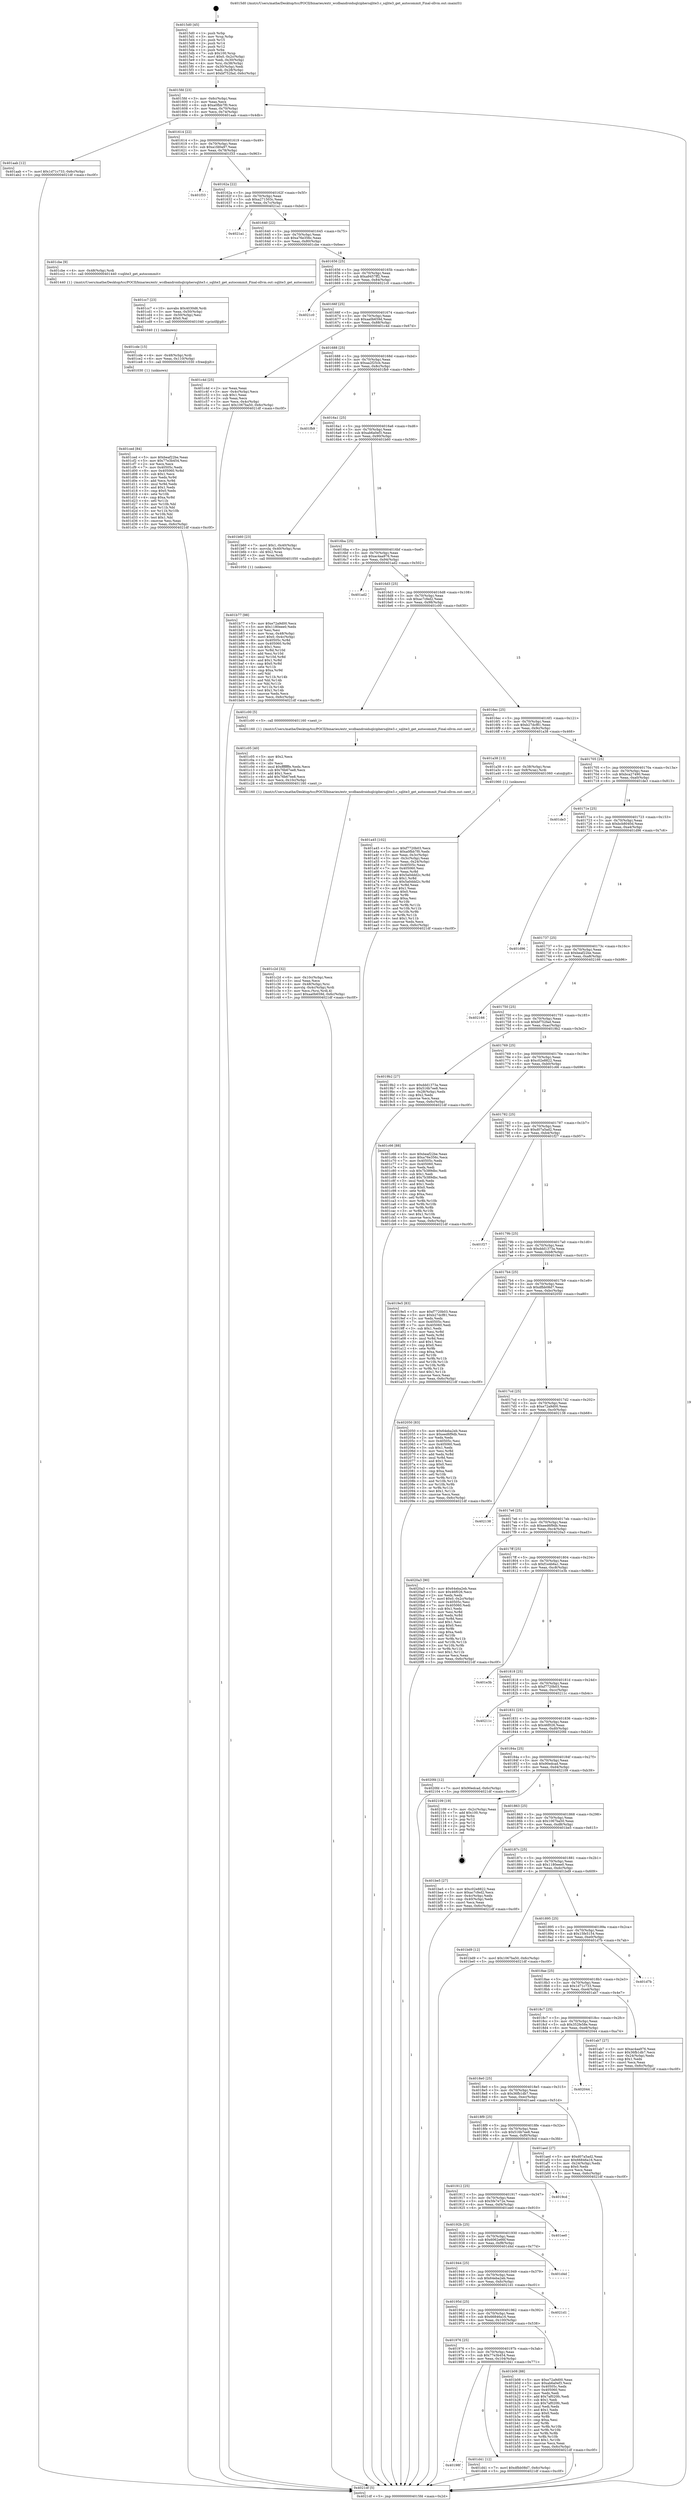digraph "0x4015d0" {
  label = "0x4015d0 (/mnt/c/Users/mathe/Desktop/tcc/POCII/binaries/extr_wcdbandroidsqlciphersqlite3.c_sqlite3_get_autocommit_Final-ollvm.out::main(0))"
  labelloc = "t"
  node[shape=record]

  Entry [label="",width=0.3,height=0.3,shape=circle,fillcolor=black,style=filled]
  "0x4015fd" [label="{
     0x4015fd [23]\l
     | [instrs]\l
     &nbsp;&nbsp;0x4015fd \<+3\>: mov -0x6c(%rbp),%eax\l
     &nbsp;&nbsp;0x401600 \<+2\>: mov %eax,%ecx\l
     &nbsp;&nbsp;0x401602 \<+6\>: sub $0xa0fbb7f0,%ecx\l
     &nbsp;&nbsp;0x401608 \<+3\>: mov %eax,-0x70(%rbp)\l
     &nbsp;&nbsp;0x40160b \<+3\>: mov %ecx,-0x74(%rbp)\l
     &nbsp;&nbsp;0x40160e \<+6\>: je 0000000000401aab \<main+0x4db\>\l
  }"]
  "0x401aab" [label="{
     0x401aab [12]\l
     | [instrs]\l
     &nbsp;&nbsp;0x401aab \<+7\>: movl $0x1d71c733,-0x6c(%rbp)\l
     &nbsp;&nbsp;0x401ab2 \<+5\>: jmp 00000000004021df \<main+0xc0f\>\l
  }"]
  "0x401614" [label="{
     0x401614 [22]\l
     | [instrs]\l
     &nbsp;&nbsp;0x401614 \<+5\>: jmp 0000000000401619 \<main+0x49\>\l
     &nbsp;&nbsp;0x401619 \<+3\>: mov -0x70(%rbp),%eax\l
     &nbsp;&nbsp;0x40161c \<+5\>: sub $0xa1fd0a97,%eax\l
     &nbsp;&nbsp;0x401621 \<+3\>: mov %eax,-0x78(%rbp)\l
     &nbsp;&nbsp;0x401624 \<+6\>: je 0000000000401f33 \<main+0x963\>\l
  }"]
  Exit [label="",width=0.3,height=0.3,shape=circle,fillcolor=black,style=filled,peripheries=2]
  "0x401f33" [label="{
     0x401f33\l
  }", style=dashed]
  "0x40162a" [label="{
     0x40162a [22]\l
     | [instrs]\l
     &nbsp;&nbsp;0x40162a \<+5\>: jmp 000000000040162f \<main+0x5f\>\l
     &nbsp;&nbsp;0x40162f \<+3\>: mov -0x70(%rbp),%eax\l
     &nbsp;&nbsp;0x401632 \<+5\>: sub $0xa271503c,%eax\l
     &nbsp;&nbsp;0x401637 \<+3\>: mov %eax,-0x7c(%rbp)\l
     &nbsp;&nbsp;0x40163a \<+6\>: je 00000000004021a1 \<main+0xbd1\>\l
  }"]
  "0x40198f" [label="{
     0x40198f\l
  }", style=dashed]
  "0x4021a1" [label="{
     0x4021a1\l
  }", style=dashed]
  "0x401640" [label="{
     0x401640 [22]\l
     | [instrs]\l
     &nbsp;&nbsp;0x401640 \<+5\>: jmp 0000000000401645 \<main+0x75\>\l
     &nbsp;&nbsp;0x401645 \<+3\>: mov -0x70(%rbp),%eax\l
     &nbsp;&nbsp;0x401648 \<+5\>: sub $0xa76e356c,%eax\l
     &nbsp;&nbsp;0x40164d \<+3\>: mov %eax,-0x80(%rbp)\l
     &nbsp;&nbsp;0x401650 \<+6\>: je 0000000000401cbe \<main+0x6ee\>\l
  }"]
  "0x401d41" [label="{
     0x401d41 [12]\l
     | [instrs]\l
     &nbsp;&nbsp;0x401d41 \<+7\>: movl $0xdfbb08d7,-0x6c(%rbp)\l
     &nbsp;&nbsp;0x401d48 \<+5\>: jmp 00000000004021df \<main+0xc0f\>\l
  }"]
  "0x401cbe" [label="{
     0x401cbe [9]\l
     | [instrs]\l
     &nbsp;&nbsp;0x401cbe \<+4\>: mov -0x48(%rbp),%rdi\l
     &nbsp;&nbsp;0x401cc2 \<+5\>: call 0000000000401440 \<sqlite3_get_autocommit\>\l
     | [calls]\l
     &nbsp;&nbsp;0x401440 \{1\} (/mnt/c/Users/mathe/Desktop/tcc/POCII/binaries/extr_wcdbandroidsqlciphersqlite3.c_sqlite3_get_autocommit_Final-ollvm.out::sqlite3_get_autocommit)\l
  }"]
  "0x401656" [label="{
     0x401656 [25]\l
     | [instrs]\l
     &nbsp;&nbsp;0x401656 \<+5\>: jmp 000000000040165b \<main+0x8b\>\l
     &nbsp;&nbsp;0x40165b \<+3\>: mov -0x70(%rbp),%eax\l
     &nbsp;&nbsp;0x40165e \<+5\>: sub $0xa9457ff2,%eax\l
     &nbsp;&nbsp;0x401663 \<+6\>: mov %eax,-0x84(%rbp)\l
     &nbsp;&nbsp;0x401669 \<+6\>: je 00000000004021c0 \<main+0xbf0\>\l
  }"]
  "0x401ced" [label="{
     0x401ced [84]\l
     | [instrs]\l
     &nbsp;&nbsp;0x401ced \<+5\>: mov $0xbeaf22be,%eax\l
     &nbsp;&nbsp;0x401cf2 \<+5\>: mov $0x77e3b454,%esi\l
     &nbsp;&nbsp;0x401cf7 \<+2\>: xor %ecx,%ecx\l
     &nbsp;&nbsp;0x401cf9 \<+7\>: mov 0x40505c,%edx\l
     &nbsp;&nbsp;0x401d00 \<+8\>: mov 0x405060,%r8d\l
     &nbsp;&nbsp;0x401d08 \<+3\>: sub $0x1,%ecx\l
     &nbsp;&nbsp;0x401d0b \<+3\>: mov %edx,%r9d\l
     &nbsp;&nbsp;0x401d0e \<+3\>: add %ecx,%r9d\l
     &nbsp;&nbsp;0x401d11 \<+4\>: imul %r9d,%edx\l
     &nbsp;&nbsp;0x401d15 \<+3\>: and $0x1,%edx\l
     &nbsp;&nbsp;0x401d18 \<+3\>: cmp $0x0,%edx\l
     &nbsp;&nbsp;0x401d1b \<+4\>: sete %r10b\l
     &nbsp;&nbsp;0x401d1f \<+4\>: cmp $0xa,%r8d\l
     &nbsp;&nbsp;0x401d23 \<+4\>: setl %r11b\l
     &nbsp;&nbsp;0x401d27 \<+3\>: mov %r10b,%bl\l
     &nbsp;&nbsp;0x401d2a \<+3\>: and %r11b,%bl\l
     &nbsp;&nbsp;0x401d2d \<+3\>: xor %r11b,%r10b\l
     &nbsp;&nbsp;0x401d30 \<+3\>: or %r10b,%bl\l
     &nbsp;&nbsp;0x401d33 \<+3\>: test $0x1,%bl\l
     &nbsp;&nbsp;0x401d36 \<+3\>: cmovne %esi,%eax\l
     &nbsp;&nbsp;0x401d39 \<+3\>: mov %eax,-0x6c(%rbp)\l
     &nbsp;&nbsp;0x401d3c \<+5\>: jmp 00000000004021df \<main+0xc0f\>\l
  }"]
  "0x4021c0" [label="{
     0x4021c0\l
  }", style=dashed]
  "0x40166f" [label="{
     0x40166f [25]\l
     | [instrs]\l
     &nbsp;&nbsp;0x40166f \<+5\>: jmp 0000000000401674 \<main+0xa4\>\l
     &nbsp;&nbsp;0x401674 \<+3\>: mov -0x70(%rbp),%eax\l
     &nbsp;&nbsp;0x401677 \<+5\>: sub $0xaa0b659d,%eax\l
     &nbsp;&nbsp;0x40167c \<+6\>: mov %eax,-0x88(%rbp)\l
     &nbsp;&nbsp;0x401682 \<+6\>: je 0000000000401c4d \<main+0x67d\>\l
  }"]
  "0x401cde" [label="{
     0x401cde [15]\l
     | [instrs]\l
     &nbsp;&nbsp;0x401cde \<+4\>: mov -0x48(%rbp),%rdi\l
     &nbsp;&nbsp;0x401ce2 \<+6\>: mov %eax,-0x110(%rbp)\l
     &nbsp;&nbsp;0x401ce8 \<+5\>: call 0000000000401030 \<free@plt\>\l
     | [calls]\l
     &nbsp;&nbsp;0x401030 \{1\} (unknown)\l
  }"]
  "0x401c4d" [label="{
     0x401c4d [25]\l
     | [instrs]\l
     &nbsp;&nbsp;0x401c4d \<+2\>: xor %eax,%eax\l
     &nbsp;&nbsp;0x401c4f \<+3\>: mov -0x4c(%rbp),%ecx\l
     &nbsp;&nbsp;0x401c52 \<+3\>: sub $0x1,%eax\l
     &nbsp;&nbsp;0x401c55 \<+2\>: sub %eax,%ecx\l
     &nbsp;&nbsp;0x401c57 \<+3\>: mov %ecx,-0x4c(%rbp)\l
     &nbsp;&nbsp;0x401c5a \<+7\>: movl $0x1067ba50,-0x6c(%rbp)\l
     &nbsp;&nbsp;0x401c61 \<+5\>: jmp 00000000004021df \<main+0xc0f\>\l
  }"]
  "0x401688" [label="{
     0x401688 [25]\l
     | [instrs]\l
     &nbsp;&nbsp;0x401688 \<+5\>: jmp 000000000040168d \<main+0xbd\>\l
     &nbsp;&nbsp;0x40168d \<+3\>: mov -0x70(%rbp),%eax\l
     &nbsp;&nbsp;0x401690 \<+5\>: sub $0xaa2f25cb,%eax\l
     &nbsp;&nbsp;0x401695 \<+6\>: mov %eax,-0x8c(%rbp)\l
     &nbsp;&nbsp;0x40169b \<+6\>: je 0000000000401fb9 \<main+0x9e9\>\l
  }"]
  "0x401cc7" [label="{
     0x401cc7 [23]\l
     | [instrs]\l
     &nbsp;&nbsp;0x401cc7 \<+10\>: movabs $0x4030d6,%rdi\l
     &nbsp;&nbsp;0x401cd1 \<+3\>: mov %eax,-0x50(%rbp)\l
     &nbsp;&nbsp;0x401cd4 \<+3\>: mov -0x50(%rbp),%esi\l
     &nbsp;&nbsp;0x401cd7 \<+2\>: mov $0x0,%al\l
     &nbsp;&nbsp;0x401cd9 \<+5\>: call 0000000000401040 \<printf@plt\>\l
     | [calls]\l
     &nbsp;&nbsp;0x401040 \{1\} (unknown)\l
  }"]
  "0x401fb9" [label="{
     0x401fb9\l
  }", style=dashed]
  "0x4016a1" [label="{
     0x4016a1 [25]\l
     | [instrs]\l
     &nbsp;&nbsp;0x4016a1 \<+5\>: jmp 00000000004016a6 \<main+0xd6\>\l
     &nbsp;&nbsp;0x4016a6 \<+3\>: mov -0x70(%rbp),%eax\l
     &nbsp;&nbsp;0x4016a9 \<+5\>: sub $0xab6a0ef3,%eax\l
     &nbsp;&nbsp;0x4016ae \<+6\>: mov %eax,-0x90(%rbp)\l
     &nbsp;&nbsp;0x4016b4 \<+6\>: je 0000000000401b60 \<main+0x590\>\l
  }"]
  "0x401c2d" [label="{
     0x401c2d [32]\l
     | [instrs]\l
     &nbsp;&nbsp;0x401c2d \<+6\>: mov -0x10c(%rbp),%ecx\l
     &nbsp;&nbsp;0x401c33 \<+3\>: imul %eax,%ecx\l
     &nbsp;&nbsp;0x401c36 \<+4\>: mov -0x48(%rbp),%rsi\l
     &nbsp;&nbsp;0x401c3a \<+4\>: movslq -0x4c(%rbp),%rdi\l
     &nbsp;&nbsp;0x401c3e \<+3\>: mov %ecx,(%rsi,%rdi,4)\l
     &nbsp;&nbsp;0x401c41 \<+7\>: movl $0xaa0b659d,-0x6c(%rbp)\l
     &nbsp;&nbsp;0x401c48 \<+5\>: jmp 00000000004021df \<main+0xc0f\>\l
  }"]
  "0x401b60" [label="{
     0x401b60 [23]\l
     | [instrs]\l
     &nbsp;&nbsp;0x401b60 \<+7\>: movl $0x1,-0x40(%rbp)\l
     &nbsp;&nbsp;0x401b67 \<+4\>: movslq -0x40(%rbp),%rax\l
     &nbsp;&nbsp;0x401b6b \<+4\>: shl $0x2,%rax\l
     &nbsp;&nbsp;0x401b6f \<+3\>: mov %rax,%rdi\l
     &nbsp;&nbsp;0x401b72 \<+5\>: call 0000000000401050 \<malloc@plt\>\l
     | [calls]\l
     &nbsp;&nbsp;0x401050 \{1\} (unknown)\l
  }"]
  "0x4016ba" [label="{
     0x4016ba [25]\l
     | [instrs]\l
     &nbsp;&nbsp;0x4016ba \<+5\>: jmp 00000000004016bf \<main+0xef\>\l
     &nbsp;&nbsp;0x4016bf \<+3\>: mov -0x70(%rbp),%eax\l
     &nbsp;&nbsp;0x4016c2 \<+5\>: sub $0xac4aa976,%eax\l
     &nbsp;&nbsp;0x4016c7 \<+6\>: mov %eax,-0x94(%rbp)\l
     &nbsp;&nbsp;0x4016cd \<+6\>: je 0000000000401ad2 \<main+0x502\>\l
  }"]
  "0x401c05" [label="{
     0x401c05 [40]\l
     | [instrs]\l
     &nbsp;&nbsp;0x401c05 \<+5\>: mov $0x2,%ecx\l
     &nbsp;&nbsp;0x401c0a \<+1\>: cltd\l
     &nbsp;&nbsp;0x401c0b \<+2\>: idiv %ecx\l
     &nbsp;&nbsp;0x401c0d \<+6\>: imul $0xfffffffe,%edx,%ecx\l
     &nbsp;&nbsp;0x401c13 \<+6\>: sub $0x76b67ee8,%ecx\l
     &nbsp;&nbsp;0x401c19 \<+3\>: add $0x1,%ecx\l
     &nbsp;&nbsp;0x401c1c \<+6\>: add $0x76b67ee8,%ecx\l
     &nbsp;&nbsp;0x401c22 \<+6\>: mov %ecx,-0x10c(%rbp)\l
     &nbsp;&nbsp;0x401c28 \<+5\>: call 0000000000401160 \<next_i\>\l
     | [calls]\l
     &nbsp;&nbsp;0x401160 \{1\} (/mnt/c/Users/mathe/Desktop/tcc/POCII/binaries/extr_wcdbandroidsqlciphersqlite3.c_sqlite3_get_autocommit_Final-ollvm.out::next_i)\l
  }"]
  "0x401ad2" [label="{
     0x401ad2\l
  }", style=dashed]
  "0x4016d3" [label="{
     0x4016d3 [25]\l
     | [instrs]\l
     &nbsp;&nbsp;0x4016d3 \<+5\>: jmp 00000000004016d8 \<main+0x108\>\l
     &nbsp;&nbsp;0x4016d8 \<+3\>: mov -0x70(%rbp),%eax\l
     &nbsp;&nbsp;0x4016db \<+5\>: sub $0xac7cfed2,%eax\l
     &nbsp;&nbsp;0x4016e0 \<+6\>: mov %eax,-0x98(%rbp)\l
     &nbsp;&nbsp;0x4016e6 \<+6\>: je 0000000000401c00 \<main+0x630\>\l
  }"]
  "0x401b77" [label="{
     0x401b77 [98]\l
     | [instrs]\l
     &nbsp;&nbsp;0x401b77 \<+5\>: mov $0xe72a9d00,%ecx\l
     &nbsp;&nbsp;0x401b7c \<+5\>: mov $0x1180eee0,%edx\l
     &nbsp;&nbsp;0x401b81 \<+2\>: xor %esi,%esi\l
     &nbsp;&nbsp;0x401b83 \<+4\>: mov %rax,-0x48(%rbp)\l
     &nbsp;&nbsp;0x401b87 \<+7\>: movl $0x0,-0x4c(%rbp)\l
     &nbsp;&nbsp;0x401b8e \<+8\>: mov 0x40505c,%r8d\l
     &nbsp;&nbsp;0x401b96 \<+8\>: mov 0x405060,%r9d\l
     &nbsp;&nbsp;0x401b9e \<+3\>: sub $0x1,%esi\l
     &nbsp;&nbsp;0x401ba1 \<+3\>: mov %r8d,%r10d\l
     &nbsp;&nbsp;0x401ba4 \<+3\>: add %esi,%r10d\l
     &nbsp;&nbsp;0x401ba7 \<+4\>: imul %r10d,%r8d\l
     &nbsp;&nbsp;0x401bab \<+4\>: and $0x1,%r8d\l
     &nbsp;&nbsp;0x401baf \<+4\>: cmp $0x0,%r8d\l
     &nbsp;&nbsp;0x401bb3 \<+4\>: sete %r11b\l
     &nbsp;&nbsp;0x401bb7 \<+4\>: cmp $0xa,%r9d\l
     &nbsp;&nbsp;0x401bbb \<+3\>: setl %bl\l
     &nbsp;&nbsp;0x401bbe \<+3\>: mov %r11b,%r14b\l
     &nbsp;&nbsp;0x401bc1 \<+3\>: and %bl,%r14b\l
     &nbsp;&nbsp;0x401bc4 \<+3\>: xor %bl,%r11b\l
     &nbsp;&nbsp;0x401bc7 \<+3\>: or %r11b,%r14b\l
     &nbsp;&nbsp;0x401bca \<+4\>: test $0x1,%r14b\l
     &nbsp;&nbsp;0x401bce \<+3\>: cmovne %edx,%ecx\l
     &nbsp;&nbsp;0x401bd1 \<+3\>: mov %ecx,-0x6c(%rbp)\l
     &nbsp;&nbsp;0x401bd4 \<+5\>: jmp 00000000004021df \<main+0xc0f\>\l
  }"]
  "0x401c00" [label="{
     0x401c00 [5]\l
     | [instrs]\l
     &nbsp;&nbsp;0x401c00 \<+5\>: call 0000000000401160 \<next_i\>\l
     | [calls]\l
     &nbsp;&nbsp;0x401160 \{1\} (/mnt/c/Users/mathe/Desktop/tcc/POCII/binaries/extr_wcdbandroidsqlciphersqlite3.c_sqlite3_get_autocommit_Final-ollvm.out::next_i)\l
  }"]
  "0x4016ec" [label="{
     0x4016ec [25]\l
     | [instrs]\l
     &nbsp;&nbsp;0x4016ec \<+5\>: jmp 00000000004016f1 \<main+0x121\>\l
     &nbsp;&nbsp;0x4016f1 \<+3\>: mov -0x70(%rbp),%eax\l
     &nbsp;&nbsp;0x4016f4 \<+5\>: sub $0xb27dcf81,%eax\l
     &nbsp;&nbsp;0x4016f9 \<+6\>: mov %eax,-0x9c(%rbp)\l
     &nbsp;&nbsp;0x4016ff \<+6\>: je 0000000000401a38 \<main+0x468\>\l
  }"]
  "0x401976" [label="{
     0x401976 [25]\l
     | [instrs]\l
     &nbsp;&nbsp;0x401976 \<+5\>: jmp 000000000040197b \<main+0x3ab\>\l
     &nbsp;&nbsp;0x40197b \<+3\>: mov -0x70(%rbp),%eax\l
     &nbsp;&nbsp;0x40197e \<+5\>: sub $0x77e3b454,%eax\l
     &nbsp;&nbsp;0x401983 \<+6\>: mov %eax,-0x104(%rbp)\l
     &nbsp;&nbsp;0x401989 \<+6\>: je 0000000000401d41 \<main+0x771\>\l
  }"]
  "0x401a38" [label="{
     0x401a38 [13]\l
     | [instrs]\l
     &nbsp;&nbsp;0x401a38 \<+4\>: mov -0x38(%rbp),%rax\l
     &nbsp;&nbsp;0x401a3c \<+4\>: mov 0x8(%rax),%rdi\l
     &nbsp;&nbsp;0x401a40 \<+5\>: call 0000000000401060 \<atoi@plt\>\l
     | [calls]\l
     &nbsp;&nbsp;0x401060 \{1\} (unknown)\l
  }"]
  "0x401705" [label="{
     0x401705 [25]\l
     | [instrs]\l
     &nbsp;&nbsp;0x401705 \<+5\>: jmp 000000000040170a \<main+0x13a\>\l
     &nbsp;&nbsp;0x40170a \<+3\>: mov -0x70(%rbp),%eax\l
     &nbsp;&nbsp;0x40170d \<+5\>: sub $0xbca27490,%eax\l
     &nbsp;&nbsp;0x401712 \<+6\>: mov %eax,-0xa0(%rbp)\l
     &nbsp;&nbsp;0x401718 \<+6\>: je 0000000000401de3 \<main+0x813\>\l
  }"]
  "0x401b08" [label="{
     0x401b08 [88]\l
     | [instrs]\l
     &nbsp;&nbsp;0x401b08 \<+5\>: mov $0xe72a9d00,%eax\l
     &nbsp;&nbsp;0x401b0d \<+5\>: mov $0xab6a0ef3,%ecx\l
     &nbsp;&nbsp;0x401b12 \<+7\>: mov 0x40505c,%edx\l
     &nbsp;&nbsp;0x401b19 \<+7\>: mov 0x405060,%esi\l
     &nbsp;&nbsp;0x401b20 \<+2\>: mov %edx,%edi\l
     &nbsp;&nbsp;0x401b22 \<+6\>: add $0x7af020fc,%edi\l
     &nbsp;&nbsp;0x401b28 \<+3\>: sub $0x1,%edi\l
     &nbsp;&nbsp;0x401b2b \<+6\>: sub $0x7af020fc,%edi\l
     &nbsp;&nbsp;0x401b31 \<+3\>: imul %edi,%edx\l
     &nbsp;&nbsp;0x401b34 \<+3\>: and $0x1,%edx\l
     &nbsp;&nbsp;0x401b37 \<+3\>: cmp $0x0,%edx\l
     &nbsp;&nbsp;0x401b3a \<+4\>: sete %r8b\l
     &nbsp;&nbsp;0x401b3e \<+3\>: cmp $0xa,%esi\l
     &nbsp;&nbsp;0x401b41 \<+4\>: setl %r9b\l
     &nbsp;&nbsp;0x401b45 \<+3\>: mov %r8b,%r10b\l
     &nbsp;&nbsp;0x401b48 \<+3\>: and %r9b,%r10b\l
     &nbsp;&nbsp;0x401b4b \<+3\>: xor %r9b,%r8b\l
     &nbsp;&nbsp;0x401b4e \<+3\>: or %r8b,%r10b\l
     &nbsp;&nbsp;0x401b51 \<+4\>: test $0x1,%r10b\l
     &nbsp;&nbsp;0x401b55 \<+3\>: cmovne %ecx,%eax\l
     &nbsp;&nbsp;0x401b58 \<+3\>: mov %eax,-0x6c(%rbp)\l
     &nbsp;&nbsp;0x401b5b \<+5\>: jmp 00000000004021df \<main+0xc0f\>\l
  }"]
  "0x401de3" [label="{
     0x401de3\l
  }", style=dashed]
  "0x40171e" [label="{
     0x40171e [25]\l
     | [instrs]\l
     &nbsp;&nbsp;0x40171e \<+5\>: jmp 0000000000401723 \<main+0x153\>\l
     &nbsp;&nbsp;0x401723 \<+3\>: mov -0x70(%rbp),%eax\l
     &nbsp;&nbsp;0x401726 \<+5\>: sub $0xbcb8040d,%eax\l
     &nbsp;&nbsp;0x40172b \<+6\>: mov %eax,-0xa4(%rbp)\l
     &nbsp;&nbsp;0x401731 \<+6\>: je 0000000000401d96 \<main+0x7c6\>\l
  }"]
  "0x40195d" [label="{
     0x40195d [25]\l
     | [instrs]\l
     &nbsp;&nbsp;0x40195d \<+5\>: jmp 0000000000401962 \<main+0x392\>\l
     &nbsp;&nbsp;0x401962 \<+3\>: mov -0x70(%rbp),%eax\l
     &nbsp;&nbsp;0x401965 \<+5\>: sub $0x66846a16,%eax\l
     &nbsp;&nbsp;0x40196a \<+6\>: mov %eax,-0x100(%rbp)\l
     &nbsp;&nbsp;0x401970 \<+6\>: je 0000000000401b08 \<main+0x538\>\l
  }"]
  "0x401d96" [label="{
     0x401d96\l
  }", style=dashed]
  "0x401737" [label="{
     0x401737 [25]\l
     | [instrs]\l
     &nbsp;&nbsp;0x401737 \<+5\>: jmp 000000000040173c \<main+0x16c\>\l
     &nbsp;&nbsp;0x40173c \<+3\>: mov -0x70(%rbp),%eax\l
     &nbsp;&nbsp;0x40173f \<+5\>: sub $0xbeaf22be,%eax\l
     &nbsp;&nbsp;0x401744 \<+6\>: mov %eax,-0xa8(%rbp)\l
     &nbsp;&nbsp;0x40174a \<+6\>: je 0000000000402166 \<main+0xb96\>\l
  }"]
  "0x4021d1" [label="{
     0x4021d1\l
  }", style=dashed]
  "0x402166" [label="{
     0x402166\l
  }", style=dashed]
  "0x401750" [label="{
     0x401750 [25]\l
     | [instrs]\l
     &nbsp;&nbsp;0x401750 \<+5\>: jmp 0000000000401755 \<main+0x185\>\l
     &nbsp;&nbsp;0x401755 \<+3\>: mov -0x70(%rbp),%eax\l
     &nbsp;&nbsp;0x401758 \<+5\>: sub $0xbf752fad,%eax\l
     &nbsp;&nbsp;0x40175d \<+6\>: mov %eax,-0xac(%rbp)\l
     &nbsp;&nbsp;0x401763 \<+6\>: je 00000000004019b2 \<main+0x3e2\>\l
  }"]
  "0x401944" [label="{
     0x401944 [25]\l
     | [instrs]\l
     &nbsp;&nbsp;0x401944 \<+5\>: jmp 0000000000401949 \<main+0x379\>\l
     &nbsp;&nbsp;0x401949 \<+3\>: mov -0x70(%rbp),%eax\l
     &nbsp;&nbsp;0x40194c \<+5\>: sub $0x64eba2eb,%eax\l
     &nbsp;&nbsp;0x401951 \<+6\>: mov %eax,-0xfc(%rbp)\l
     &nbsp;&nbsp;0x401957 \<+6\>: je 00000000004021d1 \<main+0xc01\>\l
  }"]
  "0x4019b2" [label="{
     0x4019b2 [27]\l
     | [instrs]\l
     &nbsp;&nbsp;0x4019b2 \<+5\>: mov $0xddd1373a,%eax\l
     &nbsp;&nbsp;0x4019b7 \<+5\>: mov $0x516b7ee8,%ecx\l
     &nbsp;&nbsp;0x4019bc \<+3\>: mov -0x28(%rbp),%edx\l
     &nbsp;&nbsp;0x4019bf \<+3\>: cmp $0x2,%edx\l
     &nbsp;&nbsp;0x4019c2 \<+3\>: cmovne %ecx,%eax\l
     &nbsp;&nbsp;0x4019c5 \<+3\>: mov %eax,-0x6c(%rbp)\l
     &nbsp;&nbsp;0x4019c8 \<+5\>: jmp 00000000004021df \<main+0xc0f\>\l
  }"]
  "0x401769" [label="{
     0x401769 [25]\l
     | [instrs]\l
     &nbsp;&nbsp;0x401769 \<+5\>: jmp 000000000040176e \<main+0x19e\>\l
     &nbsp;&nbsp;0x40176e \<+3\>: mov -0x70(%rbp),%eax\l
     &nbsp;&nbsp;0x401771 \<+5\>: sub $0xc02e8822,%eax\l
     &nbsp;&nbsp;0x401776 \<+6\>: mov %eax,-0xb0(%rbp)\l
     &nbsp;&nbsp;0x40177c \<+6\>: je 0000000000401c66 \<main+0x696\>\l
  }"]
  "0x4021df" [label="{
     0x4021df [5]\l
     | [instrs]\l
     &nbsp;&nbsp;0x4021df \<+5\>: jmp 00000000004015fd \<main+0x2d\>\l
  }"]
  "0x4015d0" [label="{
     0x4015d0 [45]\l
     | [instrs]\l
     &nbsp;&nbsp;0x4015d0 \<+1\>: push %rbp\l
     &nbsp;&nbsp;0x4015d1 \<+3\>: mov %rsp,%rbp\l
     &nbsp;&nbsp;0x4015d4 \<+2\>: push %r15\l
     &nbsp;&nbsp;0x4015d6 \<+2\>: push %r14\l
     &nbsp;&nbsp;0x4015d8 \<+2\>: push %r12\l
     &nbsp;&nbsp;0x4015da \<+1\>: push %rbx\l
     &nbsp;&nbsp;0x4015db \<+7\>: sub $0x100,%rsp\l
     &nbsp;&nbsp;0x4015e2 \<+7\>: movl $0x0,-0x2c(%rbp)\l
     &nbsp;&nbsp;0x4015e9 \<+3\>: mov %edi,-0x30(%rbp)\l
     &nbsp;&nbsp;0x4015ec \<+4\>: mov %rsi,-0x38(%rbp)\l
     &nbsp;&nbsp;0x4015f0 \<+3\>: mov -0x30(%rbp),%edi\l
     &nbsp;&nbsp;0x4015f3 \<+3\>: mov %edi,-0x28(%rbp)\l
     &nbsp;&nbsp;0x4015f6 \<+7\>: movl $0xbf752fad,-0x6c(%rbp)\l
  }"]
  "0x401d4d" [label="{
     0x401d4d\l
  }", style=dashed]
  "0x401c66" [label="{
     0x401c66 [88]\l
     | [instrs]\l
     &nbsp;&nbsp;0x401c66 \<+5\>: mov $0xbeaf22be,%eax\l
     &nbsp;&nbsp;0x401c6b \<+5\>: mov $0xa76e356c,%ecx\l
     &nbsp;&nbsp;0x401c70 \<+7\>: mov 0x40505c,%edx\l
     &nbsp;&nbsp;0x401c77 \<+7\>: mov 0x405060,%esi\l
     &nbsp;&nbsp;0x401c7e \<+2\>: mov %edx,%edi\l
     &nbsp;&nbsp;0x401c80 \<+6\>: sub $0x7b389dbc,%edi\l
     &nbsp;&nbsp;0x401c86 \<+3\>: sub $0x1,%edi\l
     &nbsp;&nbsp;0x401c89 \<+6\>: add $0x7b389dbc,%edi\l
     &nbsp;&nbsp;0x401c8f \<+3\>: imul %edi,%edx\l
     &nbsp;&nbsp;0x401c92 \<+3\>: and $0x1,%edx\l
     &nbsp;&nbsp;0x401c95 \<+3\>: cmp $0x0,%edx\l
     &nbsp;&nbsp;0x401c98 \<+4\>: sete %r8b\l
     &nbsp;&nbsp;0x401c9c \<+3\>: cmp $0xa,%esi\l
     &nbsp;&nbsp;0x401c9f \<+4\>: setl %r9b\l
     &nbsp;&nbsp;0x401ca3 \<+3\>: mov %r8b,%r10b\l
     &nbsp;&nbsp;0x401ca6 \<+3\>: and %r9b,%r10b\l
     &nbsp;&nbsp;0x401ca9 \<+3\>: xor %r9b,%r8b\l
     &nbsp;&nbsp;0x401cac \<+3\>: or %r8b,%r10b\l
     &nbsp;&nbsp;0x401caf \<+4\>: test $0x1,%r10b\l
     &nbsp;&nbsp;0x401cb3 \<+3\>: cmovne %ecx,%eax\l
     &nbsp;&nbsp;0x401cb6 \<+3\>: mov %eax,-0x6c(%rbp)\l
     &nbsp;&nbsp;0x401cb9 \<+5\>: jmp 00000000004021df \<main+0xc0f\>\l
  }"]
  "0x401782" [label="{
     0x401782 [25]\l
     | [instrs]\l
     &nbsp;&nbsp;0x401782 \<+5\>: jmp 0000000000401787 \<main+0x1b7\>\l
     &nbsp;&nbsp;0x401787 \<+3\>: mov -0x70(%rbp),%eax\l
     &nbsp;&nbsp;0x40178a \<+5\>: sub $0xd07a5ad2,%eax\l
     &nbsp;&nbsp;0x40178f \<+6\>: mov %eax,-0xb4(%rbp)\l
     &nbsp;&nbsp;0x401795 \<+6\>: je 0000000000401f27 \<main+0x957\>\l
  }"]
  "0x40192b" [label="{
     0x40192b [25]\l
     | [instrs]\l
     &nbsp;&nbsp;0x40192b \<+5\>: jmp 0000000000401930 \<main+0x360\>\l
     &nbsp;&nbsp;0x401930 \<+3\>: mov -0x70(%rbp),%eax\l
     &nbsp;&nbsp;0x401933 \<+5\>: sub $0x6062e66f,%eax\l
     &nbsp;&nbsp;0x401938 \<+6\>: mov %eax,-0xf8(%rbp)\l
     &nbsp;&nbsp;0x40193e \<+6\>: je 0000000000401d4d \<main+0x77d\>\l
  }"]
  "0x401f27" [label="{
     0x401f27\l
  }", style=dashed]
  "0x40179b" [label="{
     0x40179b [25]\l
     | [instrs]\l
     &nbsp;&nbsp;0x40179b \<+5\>: jmp 00000000004017a0 \<main+0x1d0\>\l
     &nbsp;&nbsp;0x4017a0 \<+3\>: mov -0x70(%rbp),%eax\l
     &nbsp;&nbsp;0x4017a3 \<+5\>: sub $0xddd1373a,%eax\l
     &nbsp;&nbsp;0x4017a8 \<+6\>: mov %eax,-0xb8(%rbp)\l
     &nbsp;&nbsp;0x4017ae \<+6\>: je 00000000004019e5 \<main+0x415\>\l
  }"]
  "0x401ee0" [label="{
     0x401ee0\l
  }", style=dashed]
  "0x4019e5" [label="{
     0x4019e5 [83]\l
     | [instrs]\l
     &nbsp;&nbsp;0x4019e5 \<+5\>: mov $0xf7720b03,%eax\l
     &nbsp;&nbsp;0x4019ea \<+5\>: mov $0xb27dcf81,%ecx\l
     &nbsp;&nbsp;0x4019ef \<+2\>: xor %edx,%edx\l
     &nbsp;&nbsp;0x4019f1 \<+7\>: mov 0x40505c,%esi\l
     &nbsp;&nbsp;0x4019f8 \<+7\>: mov 0x405060,%edi\l
     &nbsp;&nbsp;0x4019ff \<+3\>: sub $0x1,%edx\l
     &nbsp;&nbsp;0x401a02 \<+3\>: mov %esi,%r8d\l
     &nbsp;&nbsp;0x401a05 \<+3\>: add %edx,%r8d\l
     &nbsp;&nbsp;0x401a08 \<+4\>: imul %r8d,%esi\l
     &nbsp;&nbsp;0x401a0c \<+3\>: and $0x1,%esi\l
     &nbsp;&nbsp;0x401a0f \<+3\>: cmp $0x0,%esi\l
     &nbsp;&nbsp;0x401a12 \<+4\>: sete %r9b\l
     &nbsp;&nbsp;0x401a16 \<+3\>: cmp $0xa,%edi\l
     &nbsp;&nbsp;0x401a19 \<+4\>: setl %r10b\l
     &nbsp;&nbsp;0x401a1d \<+3\>: mov %r9b,%r11b\l
     &nbsp;&nbsp;0x401a20 \<+3\>: and %r10b,%r11b\l
     &nbsp;&nbsp;0x401a23 \<+3\>: xor %r10b,%r9b\l
     &nbsp;&nbsp;0x401a26 \<+3\>: or %r9b,%r11b\l
     &nbsp;&nbsp;0x401a29 \<+4\>: test $0x1,%r11b\l
     &nbsp;&nbsp;0x401a2d \<+3\>: cmovne %ecx,%eax\l
     &nbsp;&nbsp;0x401a30 \<+3\>: mov %eax,-0x6c(%rbp)\l
     &nbsp;&nbsp;0x401a33 \<+5\>: jmp 00000000004021df \<main+0xc0f\>\l
  }"]
  "0x4017b4" [label="{
     0x4017b4 [25]\l
     | [instrs]\l
     &nbsp;&nbsp;0x4017b4 \<+5\>: jmp 00000000004017b9 \<main+0x1e9\>\l
     &nbsp;&nbsp;0x4017b9 \<+3\>: mov -0x70(%rbp),%eax\l
     &nbsp;&nbsp;0x4017bc \<+5\>: sub $0xdfbb08d7,%eax\l
     &nbsp;&nbsp;0x4017c1 \<+6\>: mov %eax,-0xbc(%rbp)\l
     &nbsp;&nbsp;0x4017c7 \<+6\>: je 0000000000402050 \<main+0xa80\>\l
  }"]
  "0x401a45" [label="{
     0x401a45 [102]\l
     | [instrs]\l
     &nbsp;&nbsp;0x401a45 \<+5\>: mov $0xf7720b03,%ecx\l
     &nbsp;&nbsp;0x401a4a \<+5\>: mov $0xa0fbb7f0,%edx\l
     &nbsp;&nbsp;0x401a4f \<+3\>: mov %eax,-0x3c(%rbp)\l
     &nbsp;&nbsp;0x401a52 \<+3\>: mov -0x3c(%rbp),%eax\l
     &nbsp;&nbsp;0x401a55 \<+3\>: mov %eax,-0x24(%rbp)\l
     &nbsp;&nbsp;0x401a58 \<+7\>: mov 0x40505c,%eax\l
     &nbsp;&nbsp;0x401a5f \<+7\>: mov 0x405060,%esi\l
     &nbsp;&nbsp;0x401a66 \<+3\>: mov %eax,%r8d\l
     &nbsp;&nbsp;0x401a69 \<+7\>: add $0x5a0ddd2c,%r8d\l
     &nbsp;&nbsp;0x401a70 \<+4\>: sub $0x1,%r8d\l
     &nbsp;&nbsp;0x401a74 \<+7\>: sub $0x5a0ddd2c,%r8d\l
     &nbsp;&nbsp;0x401a7b \<+4\>: imul %r8d,%eax\l
     &nbsp;&nbsp;0x401a7f \<+3\>: and $0x1,%eax\l
     &nbsp;&nbsp;0x401a82 \<+3\>: cmp $0x0,%eax\l
     &nbsp;&nbsp;0x401a85 \<+4\>: sete %r9b\l
     &nbsp;&nbsp;0x401a89 \<+3\>: cmp $0xa,%esi\l
     &nbsp;&nbsp;0x401a8c \<+4\>: setl %r10b\l
     &nbsp;&nbsp;0x401a90 \<+3\>: mov %r9b,%r11b\l
     &nbsp;&nbsp;0x401a93 \<+3\>: and %r10b,%r11b\l
     &nbsp;&nbsp;0x401a96 \<+3\>: xor %r10b,%r9b\l
     &nbsp;&nbsp;0x401a99 \<+3\>: or %r9b,%r11b\l
     &nbsp;&nbsp;0x401a9c \<+4\>: test $0x1,%r11b\l
     &nbsp;&nbsp;0x401aa0 \<+3\>: cmovne %edx,%ecx\l
     &nbsp;&nbsp;0x401aa3 \<+3\>: mov %ecx,-0x6c(%rbp)\l
     &nbsp;&nbsp;0x401aa6 \<+5\>: jmp 00000000004021df \<main+0xc0f\>\l
  }"]
  "0x401912" [label="{
     0x401912 [25]\l
     | [instrs]\l
     &nbsp;&nbsp;0x401912 \<+5\>: jmp 0000000000401917 \<main+0x347\>\l
     &nbsp;&nbsp;0x401917 \<+3\>: mov -0x70(%rbp),%eax\l
     &nbsp;&nbsp;0x40191a \<+5\>: sub $0x5fe7e72e,%eax\l
     &nbsp;&nbsp;0x40191f \<+6\>: mov %eax,-0xf4(%rbp)\l
     &nbsp;&nbsp;0x401925 \<+6\>: je 0000000000401ee0 \<main+0x910\>\l
  }"]
  "0x402050" [label="{
     0x402050 [83]\l
     | [instrs]\l
     &nbsp;&nbsp;0x402050 \<+5\>: mov $0x64eba2eb,%eax\l
     &nbsp;&nbsp;0x402055 \<+5\>: mov $0xeed6f9db,%ecx\l
     &nbsp;&nbsp;0x40205a \<+2\>: xor %edx,%edx\l
     &nbsp;&nbsp;0x40205c \<+7\>: mov 0x40505c,%esi\l
     &nbsp;&nbsp;0x402063 \<+7\>: mov 0x405060,%edi\l
     &nbsp;&nbsp;0x40206a \<+3\>: sub $0x1,%edx\l
     &nbsp;&nbsp;0x40206d \<+3\>: mov %esi,%r8d\l
     &nbsp;&nbsp;0x402070 \<+3\>: add %edx,%r8d\l
     &nbsp;&nbsp;0x402073 \<+4\>: imul %r8d,%esi\l
     &nbsp;&nbsp;0x402077 \<+3\>: and $0x1,%esi\l
     &nbsp;&nbsp;0x40207a \<+3\>: cmp $0x0,%esi\l
     &nbsp;&nbsp;0x40207d \<+4\>: sete %r9b\l
     &nbsp;&nbsp;0x402081 \<+3\>: cmp $0xa,%edi\l
     &nbsp;&nbsp;0x402084 \<+4\>: setl %r10b\l
     &nbsp;&nbsp;0x402088 \<+3\>: mov %r9b,%r11b\l
     &nbsp;&nbsp;0x40208b \<+3\>: and %r10b,%r11b\l
     &nbsp;&nbsp;0x40208e \<+3\>: xor %r10b,%r9b\l
     &nbsp;&nbsp;0x402091 \<+3\>: or %r9b,%r11b\l
     &nbsp;&nbsp;0x402094 \<+4\>: test $0x1,%r11b\l
     &nbsp;&nbsp;0x402098 \<+3\>: cmovne %ecx,%eax\l
     &nbsp;&nbsp;0x40209b \<+3\>: mov %eax,-0x6c(%rbp)\l
     &nbsp;&nbsp;0x40209e \<+5\>: jmp 00000000004021df \<main+0xc0f\>\l
  }"]
  "0x4017cd" [label="{
     0x4017cd [25]\l
     | [instrs]\l
     &nbsp;&nbsp;0x4017cd \<+5\>: jmp 00000000004017d2 \<main+0x202\>\l
     &nbsp;&nbsp;0x4017d2 \<+3\>: mov -0x70(%rbp),%eax\l
     &nbsp;&nbsp;0x4017d5 \<+5\>: sub $0xe72a9d00,%eax\l
     &nbsp;&nbsp;0x4017da \<+6\>: mov %eax,-0xc0(%rbp)\l
     &nbsp;&nbsp;0x4017e0 \<+6\>: je 0000000000402138 \<main+0xb68\>\l
  }"]
  "0x4019cd" [label="{
     0x4019cd\l
  }", style=dashed]
  "0x402138" [label="{
     0x402138\l
  }", style=dashed]
  "0x4017e6" [label="{
     0x4017e6 [25]\l
     | [instrs]\l
     &nbsp;&nbsp;0x4017e6 \<+5\>: jmp 00000000004017eb \<main+0x21b\>\l
     &nbsp;&nbsp;0x4017eb \<+3\>: mov -0x70(%rbp),%eax\l
     &nbsp;&nbsp;0x4017ee \<+5\>: sub $0xeed6f9db,%eax\l
     &nbsp;&nbsp;0x4017f3 \<+6\>: mov %eax,-0xc4(%rbp)\l
     &nbsp;&nbsp;0x4017f9 \<+6\>: je 00000000004020a3 \<main+0xad3\>\l
  }"]
  "0x4018f9" [label="{
     0x4018f9 [25]\l
     | [instrs]\l
     &nbsp;&nbsp;0x4018f9 \<+5\>: jmp 00000000004018fe \<main+0x32e\>\l
     &nbsp;&nbsp;0x4018fe \<+3\>: mov -0x70(%rbp),%eax\l
     &nbsp;&nbsp;0x401901 \<+5\>: sub $0x516b7ee8,%eax\l
     &nbsp;&nbsp;0x401906 \<+6\>: mov %eax,-0xf0(%rbp)\l
     &nbsp;&nbsp;0x40190c \<+6\>: je 00000000004019cd \<main+0x3fd\>\l
  }"]
  "0x4020a3" [label="{
     0x4020a3 [90]\l
     | [instrs]\l
     &nbsp;&nbsp;0x4020a3 \<+5\>: mov $0x64eba2eb,%eax\l
     &nbsp;&nbsp;0x4020a8 \<+5\>: mov $0x46f026,%ecx\l
     &nbsp;&nbsp;0x4020ad \<+2\>: xor %edx,%edx\l
     &nbsp;&nbsp;0x4020af \<+7\>: movl $0x0,-0x2c(%rbp)\l
     &nbsp;&nbsp;0x4020b6 \<+7\>: mov 0x40505c,%esi\l
     &nbsp;&nbsp;0x4020bd \<+7\>: mov 0x405060,%edi\l
     &nbsp;&nbsp;0x4020c4 \<+3\>: sub $0x1,%edx\l
     &nbsp;&nbsp;0x4020c7 \<+3\>: mov %esi,%r8d\l
     &nbsp;&nbsp;0x4020ca \<+3\>: add %edx,%r8d\l
     &nbsp;&nbsp;0x4020cd \<+4\>: imul %r8d,%esi\l
     &nbsp;&nbsp;0x4020d1 \<+3\>: and $0x1,%esi\l
     &nbsp;&nbsp;0x4020d4 \<+3\>: cmp $0x0,%esi\l
     &nbsp;&nbsp;0x4020d7 \<+4\>: sete %r9b\l
     &nbsp;&nbsp;0x4020db \<+3\>: cmp $0xa,%edi\l
     &nbsp;&nbsp;0x4020de \<+4\>: setl %r10b\l
     &nbsp;&nbsp;0x4020e2 \<+3\>: mov %r9b,%r11b\l
     &nbsp;&nbsp;0x4020e5 \<+3\>: and %r10b,%r11b\l
     &nbsp;&nbsp;0x4020e8 \<+3\>: xor %r10b,%r9b\l
     &nbsp;&nbsp;0x4020eb \<+3\>: or %r9b,%r11b\l
     &nbsp;&nbsp;0x4020ee \<+4\>: test $0x1,%r11b\l
     &nbsp;&nbsp;0x4020f2 \<+3\>: cmovne %ecx,%eax\l
     &nbsp;&nbsp;0x4020f5 \<+3\>: mov %eax,-0x6c(%rbp)\l
     &nbsp;&nbsp;0x4020f8 \<+5\>: jmp 00000000004021df \<main+0xc0f\>\l
  }"]
  "0x4017ff" [label="{
     0x4017ff [25]\l
     | [instrs]\l
     &nbsp;&nbsp;0x4017ff \<+5\>: jmp 0000000000401804 \<main+0x234\>\l
     &nbsp;&nbsp;0x401804 \<+3\>: mov -0x70(%rbp),%eax\l
     &nbsp;&nbsp;0x401807 \<+5\>: sub $0xf1e4b6a1,%eax\l
     &nbsp;&nbsp;0x40180c \<+6\>: mov %eax,-0xc8(%rbp)\l
     &nbsp;&nbsp;0x401812 \<+6\>: je 0000000000401e3b \<main+0x86b\>\l
  }"]
  "0x401aed" [label="{
     0x401aed [27]\l
     | [instrs]\l
     &nbsp;&nbsp;0x401aed \<+5\>: mov $0xd07a5ad2,%eax\l
     &nbsp;&nbsp;0x401af2 \<+5\>: mov $0x66846a16,%ecx\l
     &nbsp;&nbsp;0x401af7 \<+3\>: mov -0x24(%rbp),%edx\l
     &nbsp;&nbsp;0x401afa \<+3\>: cmp $0x0,%edx\l
     &nbsp;&nbsp;0x401afd \<+3\>: cmove %ecx,%eax\l
     &nbsp;&nbsp;0x401b00 \<+3\>: mov %eax,-0x6c(%rbp)\l
     &nbsp;&nbsp;0x401b03 \<+5\>: jmp 00000000004021df \<main+0xc0f\>\l
  }"]
  "0x401e3b" [label="{
     0x401e3b\l
  }", style=dashed]
  "0x401818" [label="{
     0x401818 [25]\l
     | [instrs]\l
     &nbsp;&nbsp;0x401818 \<+5\>: jmp 000000000040181d \<main+0x24d\>\l
     &nbsp;&nbsp;0x40181d \<+3\>: mov -0x70(%rbp),%eax\l
     &nbsp;&nbsp;0x401820 \<+5\>: sub $0xf7720b03,%eax\l
     &nbsp;&nbsp;0x401825 \<+6\>: mov %eax,-0xcc(%rbp)\l
     &nbsp;&nbsp;0x40182b \<+6\>: je 000000000040211c \<main+0xb4c\>\l
  }"]
  "0x4018e0" [label="{
     0x4018e0 [25]\l
     | [instrs]\l
     &nbsp;&nbsp;0x4018e0 \<+5\>: jmp 00000000004018e5 \<main+0x315\>\l
     &nbsp;&nbsp;0x4018e5 \<+3\>: mov -0x70(%rbp),%eax\l
     &nbsp;&nbsp;0x4018e8 \<+5\>: sub $0x36fb1db7,%eax\l
     &nbsp;&nbsp;0x4018ed \<+6\>: mov %eax,-0xec(%rbp)\l
     &nbsp;&nbsp;0x4018f3 \<+6\>: je 0000000000401aed \<main+0x51d\>\l
  }"]
  "0x40211c" [label="{
     0x40211c\l
  }", style=dashed]
  "0x401831" [label="{
     0x401831 [25]\l
     | [instrs]\l
     &nbsp;&nbsp;0x401831 \<+5\>: jmp 0000000000401836 \<main+0x266\>\l
     &nbsp;&nbsp;0x401836 \<+3\>: mov -0x70(%rbp),%eax\l
     &nbsp;&nbsp;0x401839 \<+5\>: sub $0x46f026,%eax\l
     &nbsp;&nbsp;0x40183e \<+6\>: mov %eax,-0xd0(%rbp)\l
     &nbsp;&nbsp;0x401844 \<+6\>: je 00000000004020fd \<main+0xb2d\>\l
  }"]
  "0x402044" [label="{
     0x402044\l
  }", style=dashed]
  "0x4020fd" [label="{
     0x4020fd [12]\l
     | [instrs]\l
     &nbsp;&nbsp;0x4020fd \<+7\>: movl $0x90edcad,-0x6c(%rbp)\l
     &nbsp;&nbsp;0x402104 \<+5\>: jmp 00000000004021df \<main+0xc0f\>\l
  }"]
  "0x40184a" [label="{
     0x40184a [25]\l
     | [instrs]\l
     &nbsp;&nbsp;0x40184a \<+5\>: jmp 000000000040184f \<main+0x27f\>\l
     &nbsp;&nbsp;0x40184f \<+3\>: mov -0x70(%rbp),%eax\l
     &nbsp;&nbsp;0x401852 \<+5\>: sub $0x90edcad,%eax\l
     &nbsp;&nbsp;0x401857 \<+6\>: mov %eax,-0xd4(%rbp)\l
     &nbsp;&nbsp;0x40185d \<+6\>: je 0000000000402109 \<main+0xb39\>\l
  }"]
  "0x4018c7" [label="{
     0x4018c7 [25]\l
     | [instrs]\l
     &nbsp;&nbsp;0x4018c7 \<+5\>: jmp 00000000004018cc \<main+0x2fc\>\l
     &nbsp;&nbsp;0x4018cc \<+3\>: mov -0x70(%rbp),%eax\l
     &nbsp;&nbsp;0x4018cf \<+5\>: sub $0x352fe58e,%eax\l
     &nbsp;&nbsp;0x4018d4 \<+6\>: mov %eax,-0xe8(%rbp)\l
     &nbsp;&nbsp;0x4018da \<+6\>: je 0000000000402044 \<main+0xa74\>\l
  }"]
  "0x402109" [label="{
     0x402109 [19]\l
     | [instrs]\l
     &nbsp;&nbsp;0x402109 \<+3\>: mov -0x2c(%rbp),%eax\l
     &nbsp;&nbsp;0x40210c \<+7\>: add $0x100,%rsp\l
     &nbsp;&nbsp;0x402113 \<+1\>: pop %rbx\l
     &nbsp;&nbsp;0x402114 \<+2\>: pop %r12\l
     &nbsp;&nbsp;0x402116 \<+2\>: pop %r14\l
     &nbsp;&nbsp;0x402118 \<+2\>: pop %r15\l
     &nbsp;&nbsp;0x40211a \<+1\>: pop %rbp\l
     &nbsp;&nbsp;0x40211b \<+1\>: ret\l
  }"]
  "0x401863" [label="{
     0x401863 [25]\l
     | [instrs]\l
     &nbsp;&nbsp;0x401863 \<+5\>: jmp 0000000000401868 \<main+0x298\>\l
     &nbsp;&nbsp;0x401868 \<+3\>: mov -0x70(%rbp),%eax\l
     &nbsp;&nbsp;0x40186b \<+5\>: sub $0x1067ba50,%eax\l
     &nbsp;&nbsp;0x401870 \<+6\>: mov %eax,-0xd8(%rbp)\l
     &nbsp;&nbsp;0x401876 \<+6\>: je 0000000000401be5 \<main+0x615\>\l
  }"]
  "0x401ab7" [label="{
     0x401ab7 [27]\l
     | [instrs]\l
     &nbsp;&nbsp;0x401ab7 \<+5\>: mov $0xac4aa976,%eax\l
     &nbsp;&nbsp;0x401abc \<+5\>: mov $0x36fb1db7,%ecx\l
     &nbsp;&nbsp;0x401ac1 \<+3\>: mov -0x24(%rbp),%edx\l
     &nbsp;&nbsp;0x401ac4 \<+3\>: cmp $0x1,%edx\l
     &nbsp;&nbsp;0x401ac7 \<+3\>: cmovl %ecx,%eax\l
     &nbsp;&nbsp;0x401aca \<+3\>: mov %eax,-0x6c(%rbp)\l
     &nbsp;&nbsp;0x401acd \<+5\>: jmp 00000000004021df \<main+0xc0f\>\l
  }"]
  "0x401be5" [label="{
     0x401be5 [27]\l
     | [instrs]\l
     &nbsp;&nbsp;0x401be5 \<+5\>: mov $0xc02e8822,%eax\l
     &nbsp;&nbsp;0x401bea \<+5\>: mov $0xac7cfed2,%ecx\l
     &nbsp;&nbsp;0x401bef \<+3\>: mov -0x4c(%rbp),%edx\l
     &nbsp;&nbsp;0x401bf2 \<+3\>: cmp -0x40(%rbp),%edx\l
     &nbsp;&nbsp;0x401bf5 \<+3\>: cmovl %ecx,%eax\l
     &nbsp;&nbsp;0x401bf8 \<+3\>: mov %eax,-0x6c(%rbp)\l
     &nbsp;&nbsp;0x401bfb \<+5\>: jmp 00000000004021df \<main+0xc0f\>\l
  }"]
  "0x40187c" [label="{
     0x40187c [25]\l
     | [instrs]\l
     &nbsp;&nbsp;0x40187c \<+5\>: jmp 0000000000401881 \<main+0x2b1\>\l
     &nbsp;&nbsp;0x401881 \<+3\>: mov -0x70(%rbp),%eax\l
     &nbsp;&nbsp;0x401884 \<+5\>: sub $0x1180eee0,%eax\l
     &nbsp;&nbsp;0x401889 \<+6\>: mov %eax,-0xdc(%rbp)\l
     &nbsp;&nbsp;0x40188f \<+6\>: je 0000000000401bd9 \<main+0x609\>\l
  }"]
  "0x4018ae" [label="{
     0x4018ae [25]\l
     | [instrs]\l
     &nbsp;&nbsp;0x4018ae \<+5\>: jmp 00000000004018b3 \<main+0x2e3\>\l
     &nbsp;&nbsp;0x4018b3 \<+3\>: mov -0x70(%rbp),%eax\l
     &nbsp;&nbsp;0x4018b6 \<+5\>: sub $0x1d71c733,%eax\l
     &nbsp;&nbsp;0x4018bb \<+6\>: mov %eax,-0xe4(%rbp)\l
     &nbsp;&nbsp;0x4018c1 \<+6\>: je 0000000000401ab7 \<main+0x4e7\>\l
  }"]
  "0x401bd9" [label="{
     0x401bd9 [12]\l
     | [instrs]\l
     &nbsp;&nbsp;0x401bd9 \<+7\>: movl $0x1067ba50,-0x6c(%rbp)\l
     &nbsp;&nbsp;0x401be0 \<+5\>: jmp 00000000004021df \<main+0xc0f\>\l
  }"]
  "0x401895" [label="{
     0x401895 [25]\l
     | [instrs]\l
     &nbsp;&nbsp;0x401895 \<+5\>: jmp 000000000040189a \<main+0x2ca\>\l
     &nbsp;&nbsp;0x40189a \<+3\>: mov -0x70(%rbp),%eax\l
     &nbsp;&nbsp;0x40189d \<+5\>: sub $0x15fe5154,%eax\l
     &nbsp;&nbsp;0x4018a2 \<+6\>: mov %eax,-0xe0(%rbp)\l
     &nbsp;&nbsp;0x4018a8 \<+6\>: je 0000000000401d7b \<main+0x7ab\>\l
  }"]
  "0x401d7b" [label="{
     0x401d7b\l
  }", style=dashed]
  Entry -> "0x4015d0" [label=" 1"]
  "0x4015fd" -> "0x401aab" [label=" 1"]
  "0x4015fd" -> "0x401614" [label=" 19"]
  "0x402109" -> Exit [label=" 1"]
  "0x401614" -> "0x401f33" [label=" 0"]
  "0x401614" -> "0x40162a" [label=" 19"]
  "0x4020fd" -> "0x4021df" [label=" 1"]
  "0x40162a" -> "0x4021a1" [label=" 0"]
  "0x40162a" -> "0x401640" [label=" 19"]
  "0x4020a3" -> "0x4021df" [label=" 1"]
  "0x401640" -> "0x401cbe" [label=" 1"]
  "0x401640" -> "0x401656" [label=" 18"]
  "0x402050" -> "0x4021df" [label=" 1"]
  "0x401656" -> "0x4021c0" [label=" 0"]
  "0x401656" -> "0x40166f" [label=" 18"]
  "0x401976" -> "0x40198f" [label=" 0"]
  "0x40166f" -> "0x401c4d" [label=" 1"]
  "0x40166f" -> "0x401688" [label=" 17"]
  "0x401976" -> "0x401d41" [label=" 1"]
  "0x401688" -> "0x401fb9" [label=" 0"]
  "0x401688" -> "0x4016a1" [label=" 17"]
  "0x401d41" -> "0x4021df" [label=" 1"]
  "0x4016a1" -> "0x401b60" [label=" 1"]
  "0x4016a1" -> "0x4016ba" [label=" 16"]
  "0x401ced" -> "0x4021df" [label=" 1"]
  "0x4016ba" -> "0x401ad2" [label=" 0"]
  "0x4016ba" -> "0x4016d3" [label=" 16"]
  "0x401cde" -> "0x401ced" [label=" 1"]
  "0x4016d3" -> "0x401c00" [label=" 1"]
  "0x4016d3" -> "0x4016ec" [label=" 15"]
  "0x401cc7" -> "0x401cde" [label=" 1"]
  "0x4016ec" -> "0x401a38" [label=" 1"]
  "0x4016ec" -> "0x401705" [label=" 14"]
  "0x401cbe" -> "0x401cc7" [label=" 1"]
  "0x401705" -> "0x401de3" [label=" 0"]
  "0x401705" -> "0x40171e" [label=" 14"]
  "0x401c66" -> "0x4021df" [label=" 1"]
  "0x40171e" -> "0x401d96" [label=" 0"]
  "0x40171e" -> "0x401737" [label=" 14"]
  "0x401c2d" -> "0x4021df" [label=" 1"]
  "0x401737" -> "0x402166" [label=" 0"]
  "0x401737" -> "0x401750" [label=" 14"]
  "0x401c05" -> "0x401c2d" [label=" 1"]
  "0x401750" -> "0x4019b2" [label=" 1"]
  "0x401750" -> "0x401769" [label=" 13"]
  "0x4019b2" -> "0x4021df" [label=" 1"]
  "0x4015d0" -> "0x4015fd" [label=" 1"]
  "0x4021df" -> "0x4015fd" [label=" 19"]
  "0x401be5" -> "0x4021df" [label=" 2"]
  "0x401769" -> "0x401c66" [label=" 1"]
  "0x401769" -> "0x401782" [label=" 12"]
  "0x401bd9" -> "0x4021df" [label=" 1"]
  "0x401782" -> "0x401f27" [label=" 0"]
  "0x401782" -> "0x40179b" [label=" 12"]
  "0x401b60" -> "0x401b77" [label=" 1"]
  "0x40179b" -> "0x4019e5" [label=" 1"]
  "0x40179b" -> "0x4017b4" [label=" 11"]
  "0x4019e5" -> "0x4021df" [label=" 1"]
  "0x401a38" -> "0x401a45" [label=" 1"]
  "0x401a45" -> "0x4021df" [label=" 1"]
  "0x401aab" -> "0x4021df" [label=" 1"]
  "0x401b08" -> "0x4021df" [label=" 1"]
  "0x4017b4" -> "0x402050" [label=" 1"]
  "0x4017b4" -> "0x4017cd" [label=" 10"]
  "0x40195d" -> "0x401b08" [label=" 1"]
  "0x4017cd" -> "0x402138" [label=" 0"]
  "0x4017cd" -> "0x4017e6" [label=" 10"]
  "0x401c4d" -> "0x4021df" [label=" 1"]
  "0x4017e6" -> "0x4020a3" [label=" 1"]
  "0x4017e6" -> "0x4017ff" [label=" 9"]
  "0x401944" -> "0x4021d1" [label=" 0"]
  "0x4017ff" -> "0x401e3b" [label=" 0"]
  "0x4017ff" -> "0x401818" [label=" 9"]
  "0x401c00" -> "0x401c05" [label=" 1"]
  "0x401818" -> "0x40211c" [label=" 0"]
  "0x401818" -> "0x401831" [label=" 9"]
  "0x40192b" -> "0x401d4d" [label=" 0"]
  "0x401831" -> "0x4020fd" [label=" 1"]
  "0x401831" -> "0x40184a" [label=" 8"]
  "0x401b77" -> "0x4021df" [label=" 1"]
  "0x40184a" -> "0x402109" [label=" 1"]
  "0x40184a" -> "0x401863" [label=" 7"]
  "0x401912" -> "0x401ee0" [label=" 0"]
  "0x401863" -> "0x401be5" [label=" 2"]
  "0x401863" -> "0x40187c" [label=" 5"]
  "0x40195d" -> "0x401976" [label=" 1"]
  "0x40187c" -> "0x401bd9" [label=" 1"]
  "0x40187c" -> "0x401895" [label=" 4"]
  "0x4018f9" -> "0x4019cd" [label=" 0"]
  "0x401895" -> "0x401d7b" [label=" 0"]
  "0x401895" -> "0x4018ae" [label=" 4"]
  "0x4018f9" -> "0x401912" [label=" 2"]
  "0x4018ae" -> "0x401ab7" [label=" 1"]
  "0x4018ae" -> "0x4018c7" [label=" 3"]
  "0x401ab7" -> "0x4021df" [label=" 1"]
  "0x401912" -> "0x40192b" [label=" 2"]
  "0x4018c7" -> "0x402044" [label=" 0"]
  "0x4018c7" -> "0x4018e0" [label=" 3"]
  "0x40192b" -> "0x401944" [label=" 2"]
  "0x4018e0" -> "0x401aed" [label=" 1"]
  "0x4018e0" -> "0x4018f9" [label=" 2"]
  "0x401aed" -> "0x4021df" [label=" 1"]
  "0x401944" -> "0x40195d" [label=" 2"]
}
